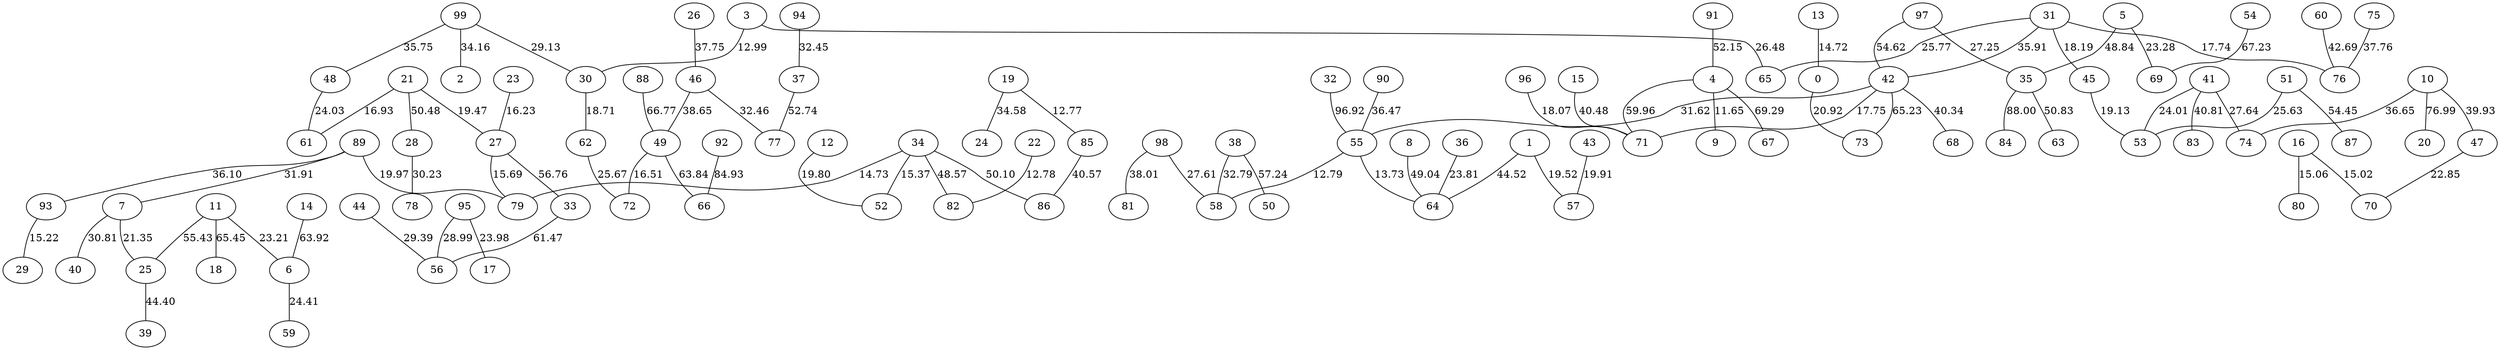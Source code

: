 graph G{
88--49 [label=66.77];
89--93 [label=36.10];
89--7 [label=31.91];
89--79 [label=19.97];
90--55 [label=36.47];
91--4 [label=52.15];
92--66 [label=84.93];
93--29 [label=15.22];
94--37 [label=32.45];
95--56 [label=28.99];
95--17 [label=23.98];
96--71 [label=18.07];
97--42 [label=54.62];
97--35 [label=27.25];
10--20 [label=76.99];
10--47 [label=39.93];
10--74 [label=36.65];
98--81 [label=38.01];
98--58 [label=27.61];
11--18 [label=65.45];
11--25 [label=55.43];
11--6 [label=23.21];
99--48 [label=35.75];
99--2 [label=34.16];
99--30 [label=29.13];
12--52 [label=19.80];
13--0 [label=14.72];
14--6 [label=63.92];
15--71 [label=40.48];
16--80 [label=15.06];
16--70 [label=15.02];
19--24 [label=34.58];
19--85 [label=12.77];
0--73 [label=20.92];
1--64 [label=44.52];
1--57 [label=19.52];
3--65 [label=26.48];
3--30 [label=12.99];
4--67 [label=69.29];
4--71 [label=59.96];
4--9 [label=11.65];
5--35 [label=48.84];
5--69 [label=23.28];
6--59 [label=24.41];
7--40 [label=30.81];
7--25 [label=21.35];
8--64 [label=49.04];
21--28 [label=50.48];
21--27 [label=19.47];
21--61 [label=16.93];
22--82 [label=12.78];
23--27 [label=16.23];
25--39 [label=44.40];
26--46 [label=37.75];
27--33 [label=56.76];
27--79 [label=15.69];
28--78 [label=30.23];
30--62 [label=18.71];
31--42 [label=35.91];
31--65 [label=25.77];
31--45 [label=18.19];
31--76 [label=17.74];
32--55 [label=96.92];
33--56 [label=61.47];
34--86 [label=50.10];
34--82 [label=48.57];
34--52 [label=15.37];
34--79 [label=14.73];
35--84 [label=88.00];
35--63 [label=50.83];
36--64 [label=23.81];
37--77 [label=52.74];
38--50 [label=57.24];
38--58 [label=32.79];
41--83 [label=40.81];
41--74 [label=27.64];
41--53 [label=24.01];
42--73 [label=65.23];
42--68 [label=40.34];
42--55 [label=31.62];
42--71 [label=17.75];
43--57 [label=19.91];
44--56 [label=29.39];
45--53 [label=19.13];
46--49 [label=38.65];
46--77 [label=32.46];
47--70 [label=22.85];
48--61 [label=24.03];
49--66 [label=63.84];
49--72 [label=16.51];
51--87 [label=54.45];
51--53 [label=25.63];
54--69 [label=67.23];
55--64 [label=13.73];
55--58 [label=12.79];
60--76 [label=42.69];
62--72 [label=25.67];
75--76 [label=37.76];
85--86 [label=40.57];
}